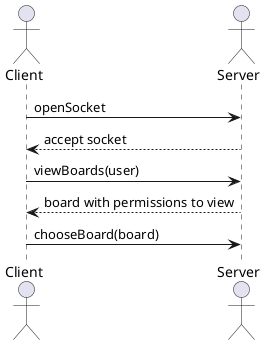 @startuml
actor Client as client
actor Server as server

client -> server : openSocket
client <-- server : accept socket
client -> server: viewBoards(user)
client <-- server: board with permissions to view
client -> server: chooseBoard(board)


@enduml